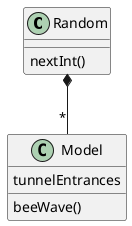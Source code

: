 
@startuml

class Random

class Model

Random *-- "*" Model

Random : nextInt()
Model : beeWave()
Model : tunnelEntrances

@enduml


